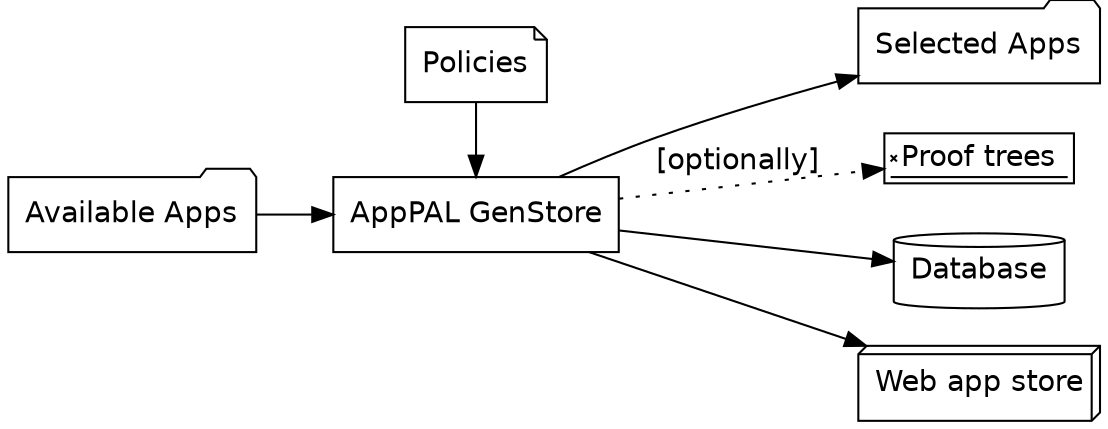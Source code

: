 digraph genstore {
  rankdir=LR;
  graph [fontname="Helvetica"];
  edge [fontname="Helvetica"];
  node [fontname="Helvetica"];

  app_pool [shape=folder, label="Available Apps"];
  policies [shape=note, label="Policies"];
  genstore [shape=box, label="AppPAL GenStore"];
  app_selection [shape=folder, label="Selected Apps"];
  proof_trees [shape=signature, label="Proof trees"];
  database [shape=cylinder, label="Database"];
  html_css [shape=box3d, label="Web app store"];


  {rank=same; genstore policies}
  {rank=same; app_selection database html_css proof_trees}

  app_pool -> genstore;
  policies -> genstore;
  genstore -> app_selection;
  genstore -> database;
  genstore -> html_css;
  genstore -> proof_trees [style=dotted, label="[optionally]"];

}


